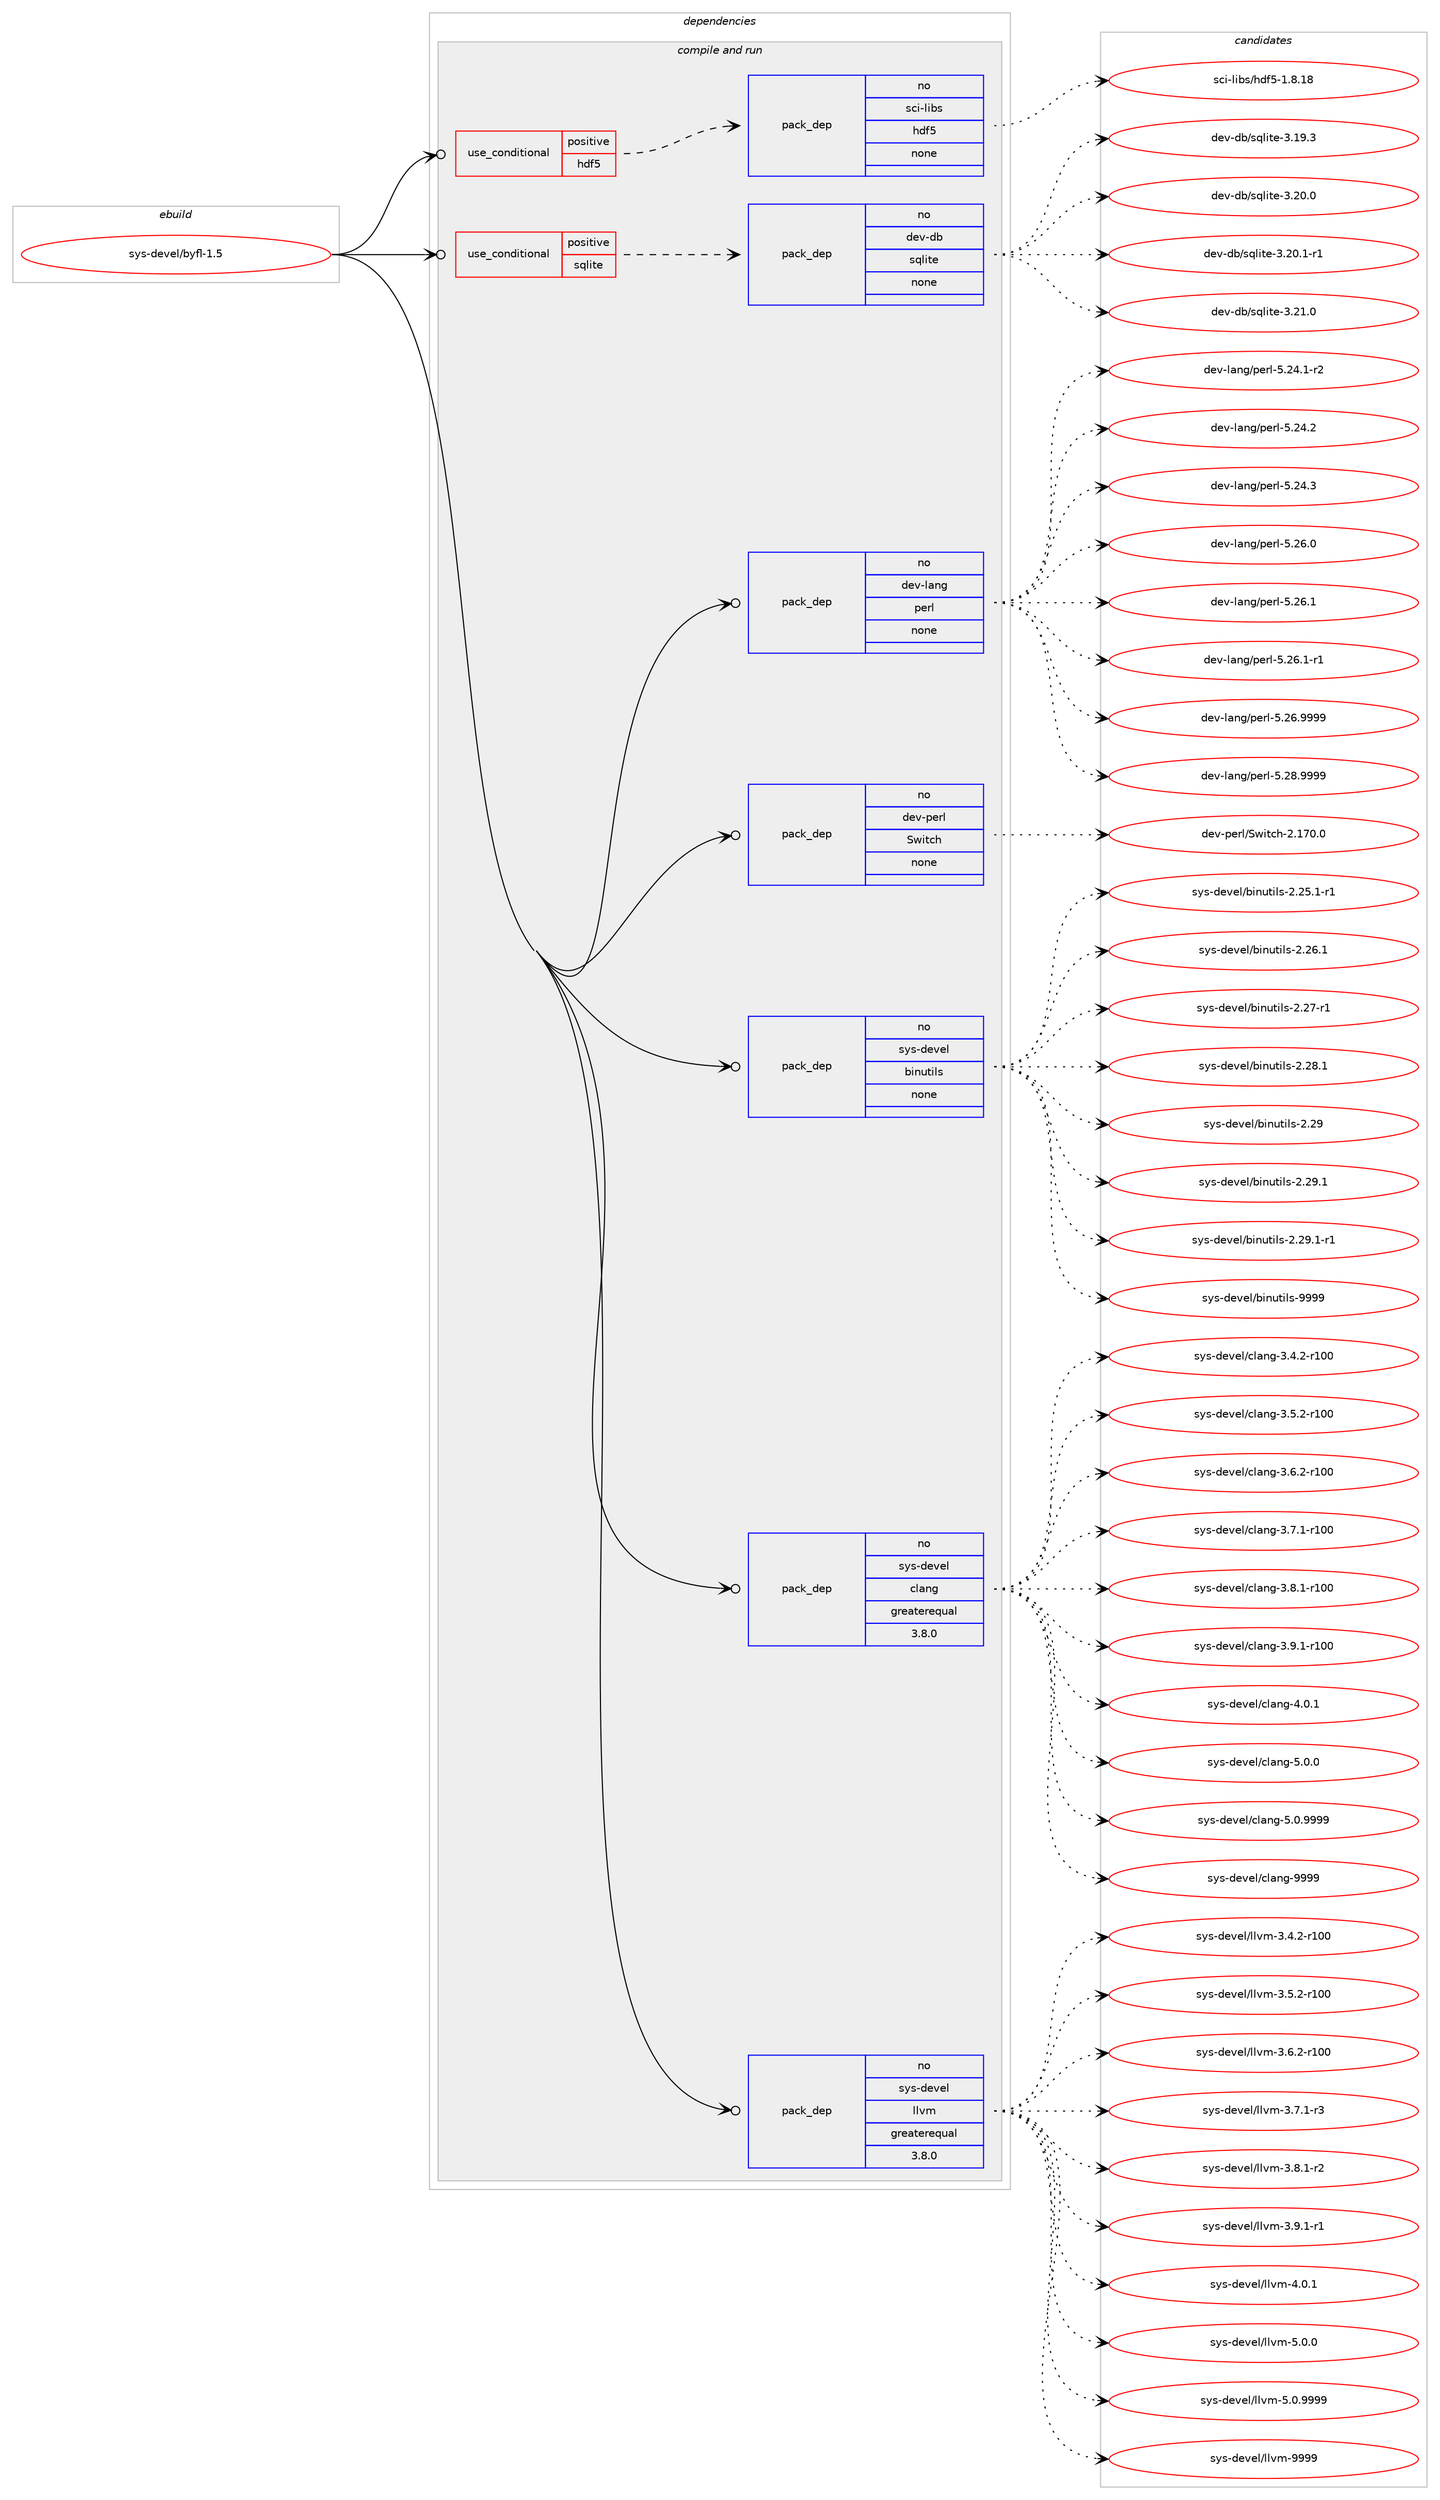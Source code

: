 digraph prolog {

# *************
# Graph options
# *************

newrank=true;
concentrate=true;
compound=true;
graph [rankdir=LR,fontname=Helvetica,fontsize=10,ranksep=1.5];#, ranksep=2.5, nodesep=0.2];
edge  [arrowhead=vee];
node  [fontname=Helvetica,fontsize=10];

# **********
# The ebuild
# **********

subgraph cluster_leftcol {
color=gray;
rank=same;
label=<<i>ebuild</i>>;
id [label="sys-devel/byfl-1.5", color=red, width=4, href="../sys-devel/byfl-1.5.svg"];
}

# ****************
# The dependencies
# ****************

subgraph cluster_midcol {
color=gray;
label=<<i>dependencies</i>>;
subgraph cluster_compile {
fillcolor="#eeeeee";
style=filled;
label=<<i>compile</i>>;
}
subgraph cluster_compileandrun {
fillcolor="#eeeeee";
style=filled;
label=<<i>compile and run</i>>;
subgraph cond115877 {
dependency483456 [label=<<TABLE BORDER="0" CELLBORDER="1" CELLSPACING="0" CELLPADDING="4"><TR><TD ROWSPAN="3" CELLPADDING="10">use_conditional</TD></TR><TR><TD>positive</TD></TR><TR><TD>hdf5</TD></TR></TABLE>>, shape=none, color=red];
subgraph pack359150 {
dependency483457 [label=<<TABLE BORDER="0" CELLBORDER="1" CELLSPACING="0" CELLPADDING="4" WIDTH="220"><TR><TD ROWSPAN="6" CELLPADDING="30">pack_dep</TD></TR><TR><TD WIDTH="110">no</TD></TR><TR><TD>sci-libs</TD></TR><TR><TD>hdf5</TD></TR><TR><TD>none</TD></TR><TR><TD></TD></TR></TABLE>>, shape=none, color=blue];
}
dependency483456:e -> dependency483457:w [weight=20,style="dashed",arrowhead="vee"];
}
id:e -> dependency483456:w [weight=20,style="solid",arrowhead="odotvee"];
subgraph cond115878 {
dependency483458 [label=<<TABLE BORDER="0" CELLBORDER="1" CELLSPACING="0" CELLPADDING="4"><TR><TD ROWSPAN="3" CELLPADDING="10">use_conditional</TD></TR><TR><TD>positive</TD></TR><TR><TD>sqlite</TD></TR></TABLE>>, shape=none, color=red];
subgraph pack359151 {
dependency483459 [label=<<TABLE BORDER="0" CELLBORDER="1" CELLSPACING="0" CELLPADDING="4" WIDTH="220"><TR><TD ROWSPAN="6" CELLPADDING="30">pack_dep</TD></TR><TR><TD WIDTH="110">no</TD></TR><TR><TD>dev-db</TD></TR><TR><TD>sqlite</TD></TR><TR><TD>none</TD></TR><TR><TD></TD></TR></TABLE>>, shape=none, color=blue];
}
dependency483458:e -> dependency483459:w [weight=20,style="dashed",arrowhead="vee"];
}
id:e -> dependency483458:w [weight=20,style="solid",arrowhead="odotvee"];
subgraph pack359152 {
dependency483460 [label=<<TABLE BORDER="0" CELLBORDER="1" CELLSPACING="0" CELLPADDING="4" WIDTH="220"><TR><TD ROWSPAN="6" CELLPADDING="30">pack_dep</TD></TR><TR><TD WIDTH="110">no</TD></TR><TR><TD>dev-lang</TD></TR><TR><TD>perl</TD></TR><TR><TD>none</TD></TR><TR><TD></TD></TR></TABLE>>, shape=none, color=blue];
}
id:e -> dependency483460:w [weight=20,style="solid",arrowhead="odotvee"];
subgraph pack359153 {
dependency483461 [label=<<TABLE BORDER="0" CELLBORDER="1" CELLSPACING="0" CELLPADDING="4" WIDTH="220"><TR><TD ROWSPAN="6" CELLPADDING="30">pack_dep</TD></TR><TR><TD WIDTH="110">no</TD></TR><TR><TD>dev-perl</TD></TR><TR><TD>Switch</TD></TR><TR><TD>none</TD></TR><TR><TD></TD></TR></TABLE>>, shape=none, color=blue];
}
id:e -> dependency483461:w [weight=20,style="solid",arrowhead="odotvee"];
subgraph pack359154 {
dependency483462 [label=<<TABLE BORDER="0" CELLBORDER="1" CELLSPACING="0" CELLPADDING="4" WIDTH="220"><TR><TD ROWSPAN="6" CELLPADDING="30">pack_dep</TD></TR><TR><TD WIDTH="110">no</TD></TR><TR><TD>sys-devel</TD></TR><TR><TD>binutils</TD></TR><TR><TD>none</TD></TR><TR><TD></TD></TR></TABLE>>, shape=none, color=blue];
}
id:e -> dependency483462:w [weight=20,style="solid",arrowhead="odotvee"];
subgraph pack359155 {
dependency483463 [label=<<TABLE BORDER="0" CELLBORDER="1" CELLSPACING="0" CELLPADDING="4" WIDTH="220"><TR><TD ROWSPAN="6" CELLPADDING="30">pack_dep</TD></TR><TR><TD WIDTH="110">no</TD></TR><TR><TD>sys-devel</TD></TR><TR><TD>clang</TD></TR><TR><TD>greaterequal</TD></TR><TR><TD>3.8.0</TD></TR></TABLE>>, shape=none, color=blue];
}
id:e -> dependency483463:w [weight=20,style="solid",arrowhead="odotvee"];
subgraph pack359156 {
dependency483464 [label=<<TABLE BORDER="0" CELLBORDER="1" CELLSPACING="0" CELLPADDING="4" WIDTH="220"><TR><TD ROWSPAN="6" CELLPADDING="30">pack_dep</TD></TR><TR><TD WIDTH="110">no</TD></TR><TR><TD>sys-devel</TD></TR><TR><TD>llvm</TD></TR><TR><TD>greaterequal</TD></TR><TR><TD>3.8.0</TD></TR></TABLE>>, shape=none, color=blue];
}
id:e -> dependency483464:w [weight=20,style="solid",arrowhead="odotvee"];
}
subgraph cluster_run {
fillcolor="#eeeeee";
style=filled;
label=<<i>run</i>>;
}
}

# **************
# The candidates
# **************

subgraph cluster_choices {
rank=same;
color=gray;
label=<<i>candidates</i>>;

subgraph choice359150 {
color=black;
nodesep=1;
choice115991054510810598115471041001025345494656464956 [label="sci-libs/hdf5-1.8.18", color=red, width=4,href="../sci-libs/hdf5-1.8.18.svg"];
dependency483457:e -> choice115991054510810598115471041001025345494656464956:w [style=dotted,weight="100"];
}
subgraph choice359151 {
color=black;
nodesep=1;
choice10010111845100984711511310810511610145514649574651 [label="dev-db/sqlite-3.19.3", color=red, width=4,href="../dev-db/sqlite-3.19.3.svg"];
choice10010111845100984711511310810511610145514650484648 [label="dev-db/sqlite-3.20.0", color=red, width=4,href="../dev-db/sqlite-3.20.0.svg"];
choice100101118451009847115113108105116101455146504846494511449 [label="dev-db/sqlite-3.20.1-r1", color=red, width=4,href="../dev-db/sqlite-3.20.1-r1.svg"];
choice10010111845100984711511310810511610145514650494648 [label="dev-db/sqlite-3.21.0", color=red, width=4,href="../dev-db/sqlite-3.21.0.svg"];
dependency483459:e -> choice10010111845100984711511310810511610145514649574651:w [style=dotted,weight="100"];
dependency483459:e -> choice10010111845100984711511310810511610145514650484648:w [style=dotted,weight="100"];
dependency483459:e -> choice100101118451009847115113108105116101455146504846494511449:w [style=dotted,weight="100"];
dependency483459:e -> choice10010111845100984711511310810511610145514650494648:w [style=dotted,weight="100"];
}
subgraph choice359152 {
color=black;
nodesep=1;
choice100101118451089711010347112101114108455346505246494511450 [label="dev-lang/perl-5.24.1-r2", color=red, width=4,href="../dev-lang/perl-5.24.1-r2.svg"];
choice10010111845108971101034711210111410845534650524650 [label="dev-lang/perl-5.24.2", color=red, width=4,href="../dev-lang/perl-5.24.2.svg"];
choice10010111845108971101034711210111410845534650524651 [label="dev-lang/perl-5.24.3", color=red, width=4,href="../dev-lang/perl-5.24.3.svg"];
choice10010111845108971101034711210111410845534650544648 [label="dev-lang/perl-5.26.0", color=red, width=4,href="../dev-lang/perl-5.26.0.svg"];
choice10010111845108971101034711210111410845534650544649 [label="dev-lang/perl-5.26.1", color=red, width=4,href="../dev-lang/perl-5.26.1.svg"];
choice100101118451089711010347112101114108455346505446494511449 [label="dev-lang/perl-5.26.1-r1", color=red, width=4,href="../dev-lang/perl-5.26.1-r1.svg"];
choice10010111845108971101034711210111410845534650544657575757 [label="dev-lang/perl-5.26.9999", color=red, width=4,href="../dev-lang/perl-5.26.9999.svg"];
choice10010111845108971101034711210111410845534650564657575757 [label="dev-lang/perl-5.28.9999", color=red, width=4,href="../dev-lang/perl-5.28.9999.svg"];
dependency483460:e -> choice100101118451089711010347112101114108455346505246494511450:w [style=dotted,weight="100"];
dependency483460:e -> choice10010111845108971101034711210111410845534650524650:w [style=dotted,weight="100"];
dependency483460:e -> choice10010111845108971101034711210111410845534650524651:w [style=dotted,weight="100"];
dependency483460:e -> choice10010111845108971101034711210111410845534650544648:w [style=dotted,weight="100"];
dependency483460:e -> choice10010111845108971101034711210111410845534650544649:w [style=dotted,weight="100"];
dependency483460:e -> choice100101118451089711010347112101114108455346505446494511449:w [style=dotted,weight="100"];
dependency483460:e -> choice10010111845108971101034711210111410845534650544657575757:w [style=dotted,weight="100"];
dependency483460:e -> choice10010111845108971101034711210111410845534650564657575757:w [style=dotted,weight="100"];
}
subgraph choice359153 {
color=black;
nodesep=1;
choice100101118451121011141084783119105116991044550464955484648 [label="dev-perl/Switch-2.170.0", color=red, width=4,href="../dev-perl/Switch-2.170.0.svg"];
dependency483461:e -> choice100101118451121011141084783119105116991044550464955484648:w [style=dotted,weight="100"];
}
subgraph choice359154 {
color=black;
nodesep=1;
choice115121115451001011181011084798105110117116105108115455046505346494511449 [label="sys-devel/binutils-2.25.1-r1", color=red, width=4,href="../sys-devel/binutils-2.25.1-r1.svg"];
choice11512111545100101118101108479810511011711610510811545504650544649 [label="sys-devel/binutils-2.26.1", color=red, width=4,href="../sys-devel/binutils-2.26.1.svg"];
choice11512111545100101118101108479810511011711610510811545504650554511449 [label="sys-devel/binutils-2.27-r1", color=red, width=4,href="../sys-devel/binutils-2.27-r1.svg"];
choice11512111545100101118101108479810511011711610510811545504650564649 [label="sys-devel/binutils-2.28.1", color=red, width=4,href="../sys-devel/binutils-2.28.1.svg"];
choice1151211154510010111810110847981051101171161051081154550465057 [label="sys-devel/binutils-2.29", color=red, width=4,href="../sys-devel/binutils-2.29.svg"];
choice11512111545100101118101108479810511011711610510811545504650574649 [label="sys-devel/binutils-2.29.1", color=red, width=4,href="../sys-devel/binutils-2.29.1.svg"];
choice115121115451001011181011084798105110117116105108115455046505746494511449 [label="sys-devel/binutils-2.29.1-r1", color=red, width=4,href="../sys-devel/binutils-2.29.1-r1.svg"];
choice1151211154510010111810110847981051101171161051081154557575757 [label="sys-devel/binutils-9999", color=red, width=4,href="../sys-devel/binutils-9999.svg"];
dependency483462:e -> choice115121115451001011181011084798105110117116105108115455046505346494511449:w [style=dotted,weight="100"];
dependency483462:e -> choice11512111545100101118101108479810511011711610510811545504650544649:w [style=dotted,weight="100"];
dependency483462:e -> choice11512111545100101118101108479810511011711610510811545504650554511449:w [style=dotted,weight="100"];
dependency483462:e -> choice11512111545100101118101108479810511011711610510811545504650564649:w [style=dotted,weight="100"];
dependency483462:e -> choice1151211154510010111810110847981051101171161051081154550465057:w [style=dotted,weight="100"];
dependency483462:e -> choice11512111545100101118101108479810511011711610510811545504650574649:w [style=dotted,weight="100"];
dependency483462:e -> choice115121115451001011181011084798105110117116105108115455046505746494511449:w [style=dotted,weight="100"];
dependency483462:e -> choice1151211154510010111810110847981051101171161051081154557575757:w [style=dotted,weight="100"];
}
subgraph choice359155 {
color=black;
nodesep=1;
choice1151211154510010111810110847991089711010345514652465045114494848 [label="sys-devel/clang-3.4.2-r100", color=red, width=4,href="../sys-devel/clang-3.4.2-r100.svg"];
choice1151211154510010111810110847991089711010345514653465045114494848 [label="sys-devel/clang-3.5.2-r100", color=red, width=4,href="../sys-devel/clang-3.5.2-r100.svg"];
choice1151211154510010111810110847991089711010345514654465045114494848 [label="sys-devel/clang-3.6.2-r100", color=red, width=4,href="../sys-devel/clang-3.6.2-r100.svg"];
choice1151211154510010111810110847991089711010345514655464945114494848 [label="sys-devel/clang-3.7.1-r100", color=red, width=4,href="../sys-devel/clang-3.7.1-r100.svg"];
choice1151211154510010111810110847991089711010345514656464945114494848 [label="sys-devel/clang-3.8.1-r100", color=red, width=4,href="../sys-devel/clang-3.8.1-r100.svg"];
choice1151211154510010111810110847991089711010345514657464945114494848 [label="sys-devel/clang-3.9.1-r100", color=red, width=4,href="../sys-devel/clang-3.9.1-r100.svg"];
choice11512111545100101118101108479910897110103455246484649 [label="sys-devel/clang-4.0.1", color=red, width=4,href="../sys-devel/clang-4.0.1.svg"];
choice11512111545100101118101108479910897110103455346484648 [label="sys-devel/clang-5.0.0", color=red, width=4,href="../sys-devel/clang-5.0.0.svg"];
choice11512111545100101118101108479910897110103455346484657575757 [label="sys-devel/clang-5.0.9999", color=red, width=4,href="../sys-devel/clang-5.0.9999.svg"];
choice115121115451001011181011084799108971101034557575757 [label="sys-devel/clang-9999", color=red, width=4,href="../sys-devel/clang-9999.svg"];
dependency483463:e -> choice1151211154510010111810110847991089711010345514652465045114494848:w [style=dotted,weight="100"];
dependency483463:e -> choice1151211154510010111810110847991089711010345514653465045114494848:w [style=dotted,weight="100"];
dependency483463:e -> choice1151211154510010111810110847991089711010345514654465045114494848:w [style=dotted,weight="100"];
dependency483463:e -> choice1151211154510010111810110847991089711010345514655464945114494848:w [style=dotted,weight="100"];
dependency483463:e -> choice1151211154510010111810110847991089711010345514656464945114494848:w [style=dotted,weight="100"];
dependency483463:e -> choice1151211154510010111810110847991089711010345514657464945114494848:w [style=dotted,weight="100"];
dependency483463:e -> choice11512111545100101118101108479910897110103455246484649:w [style=dotted,weight="100"];
dependency483463:e -> choice11512111545100101118101108479910897110103455346484648:w [style=dotted,weight="100"];
dependency483463:e -> choice11512111545100101118101108479910897110103455346484657575757:w [style=dotted,weight="100"];
dependency483463:e -> choice115121115451001011181011084799108971101034557575757:w [style=dotted,weight="100"];
}
subgraph choice359156 {
color=black;
nodesep=1;
choice115121115451001011181011084710810811810945514652465045114494848 [label="sys-devel/llvm-3.4.2-r100", color=red, width=4,href="../sys-devel/llvm-3.4.2-r100.svg"];
choice115121115451001011181011084710810811810945514653465045114494848 [label="sys-devel/llvm-3.5.2-r100", color=red, width=4,href="../sys-devel/llvm-3.5.2-r100.svg"];
choice115121115451001011181011084710810811810945514654465045114494848 [label="sys-devel/llvm-3.6.2-r100", color=red, width=4,href="../sys-devel/llvm-3.6.2-r100.svg"];
choice11512111545100101118101108471081081181094551465546494511451 [label="sys-devel/llvm-3.7.1-r3", color=red, width=4,href="../sys-devel/llvm-3.7.1-r3.svg"];
choice11512111545100101118101108471081081181094551465646494511450 [label="sys-devel/llvm-3.8.1-r2", color=red, width=4,href="../sys-devel/llvm-3.8.1-r2.svg"];
choice11512111545100101118101108471081081181094551465746494511449 [label="sys-devel/llvm-3.9.1-r1", color=red, width=4,href="../sys-devel/llvm-3.9.1-r1.svg"];
choice1151211154510010111810110847108108118109455246484649 [label="sys-devel/llvm-4.0.1", color=red, width=4,href="../sys-devel/llvm-4.0.1.svg"];
choice1151211154510010111810110847108108118109455346484648 [label="sys-devel/llvm-5.0.0", color=red, width=4,href="../sys-devel/llvm-5.0.0.svg"];
choice1151211154510010111810110847108108118109455346484657575757 [label="sys-devel/llvm-5.0.9999", color=red, width=4,href="../sys-devel/llvm-5.0.9999.svg"];
choice11512111545100101118101108471081081181094557575757 [label="sys-devel/llvm-9999", color=red, width=4,href="../sys-devel/llvm-9999.svg"];
dependency483464:e -> choice115121115451001011181011084710810811810945514652465045114494848:w [style=dotted,weight="100"];
dependency483464:e -> choice115121115451001011181011084710810811810945514653465045114494848:w [style=dotted,weight="100"];
dependency483464:e -> choice115121115451001011181011084710810811810945514654465045114494848:w [style=dotted,weight="100"];
dependency483464:e -> choice11512111545100101118101108471081081181094551465546494511451:w [style=dotted,weight="100"];
dependency483464:e -> choice11512111545100101118101108471081081181094551465646494511450:w [style=dotted,weight="100"];
dependency483464:e -> choice11512111545100101118101108471081081181094551465746494511449:w [style=dotted,weight="100"];
dependency483464:e -> choice1151211154510010111810110847108108118109455246484649:w [style=dotted,weight="100"];
dependency483464:e -> choice1151211154510010111810110847108108118109455346484648:w [style=dotted,weight="100"];
dependency483464:e -> choice1151211154510010111810110847108108118109455346484657575757:w [style=dotted,weight="100"];
dependency483464:e -> choice11512111545100101118101108471081081181094557575757:w [style=dotted,weight="100"];
}
}

}
